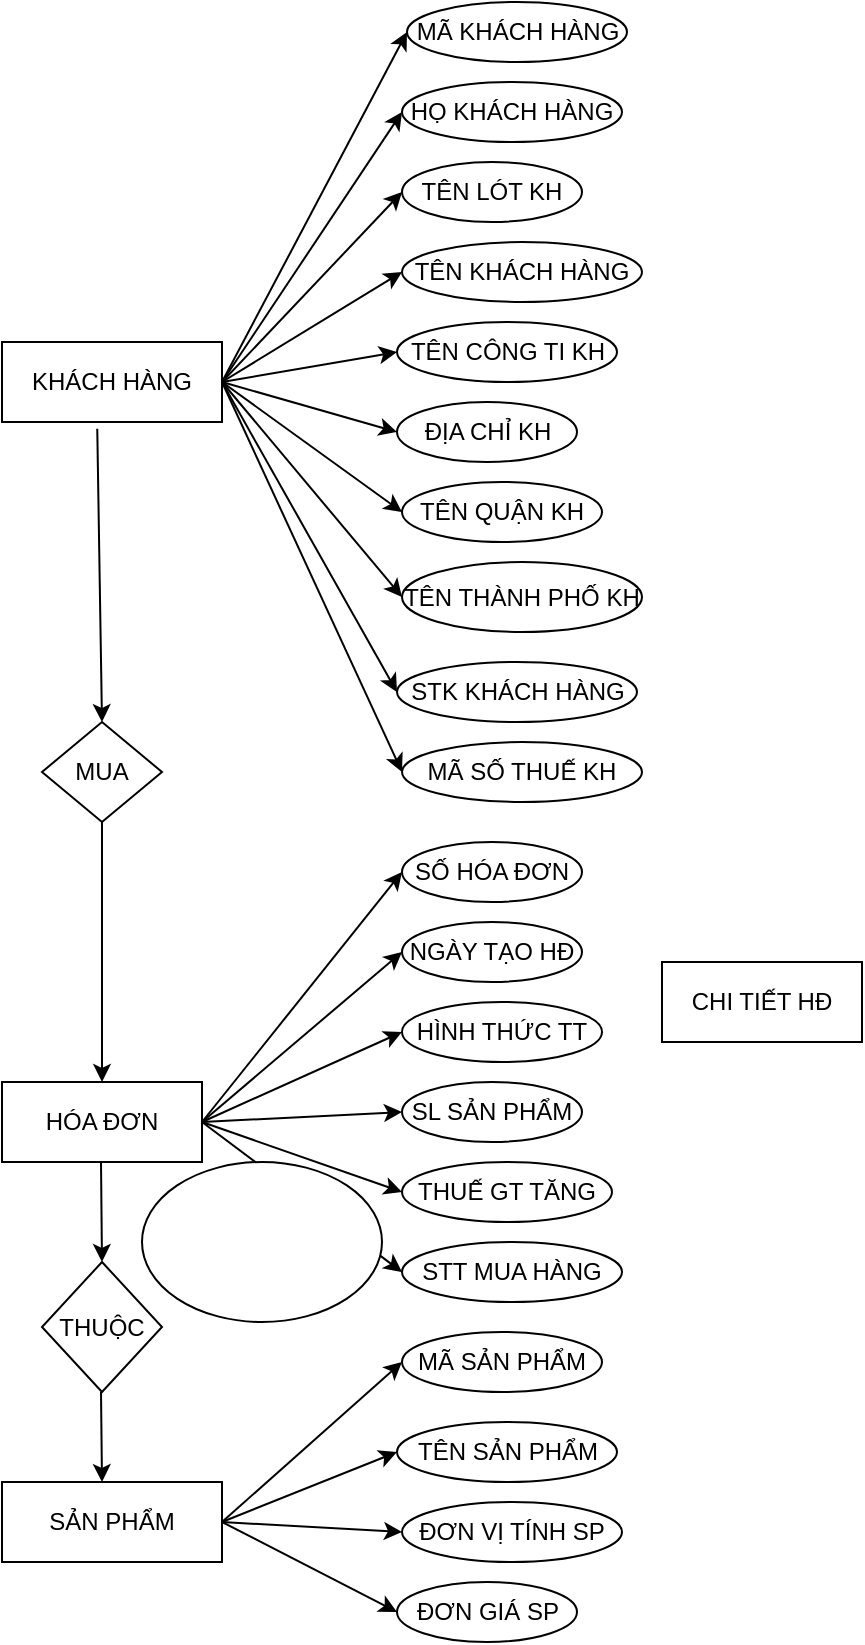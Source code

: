 <mxfile version="20.1.1" type="device"><diagram id="URTPZjDZlHohDACW07RR" name="Page-1"><mxGraphModel dx="1038" dy="571" grid="1" gridSize="10" guides="1" tooltips="1" connect="1" arrows="1" fold="1" page="1" pageScale="1" pageWidth="827" pageHeight="1169" math="0" shadow="0"><root><mxCell id="0"/><mxCell id="1" parent="0"/><mxCell id="vmTv4JGXk_gNJj_iLog6-1" value="&lt;font style=&quot;vertical-align: inherit;&quot;&gt;&lt;font style=&quot;vertical-align: inherit;&quot;&gt;HÓA ĐƠN&lt;/font&gt;&lt;/font&gt;" style="rounded=0;whiteSpace=wrap;html=1;" vertex="1" parent="1"><mxGeometry x="80" y="600" width="100" height="40" as="geometry"/></mxCell><mxCell id="vmTv4JGXk_gNJj_iLog6-4" value="&lt;font style=&quot;vertical-align: inherit;&quot;&gt;&lt;font style=&quot;vertical-align: inherit;&quot;&gt;SẢN PHẨM&lt;/font&gt;&lt;/font&gt;" style="rounded=0;whiteSpace=wrap;html=1;" vertex="1" parent="1"><mxGeometry x="80" y="800" width="110" height="40" as="geometry"/></mxCell><mxCell id="vmTv4JGXk_gNJj_iLog6-7" value="&lt;font style=&quot;vertical-align: inherit;&quot;&gt;&lt;font style=&quot;vertical-align: inherit;&quot;&gt;THUẾ GT TĂNG&lt;/font&gt;&lt;/font&gt;" style="ellipse;whiteSpace=wrap;html=1;" vertex="1" parent="1"><mxGeometry x="280" y="640" width="105" height="30" as="geometry"/></mxCell><mxCell id="vmTv4JGXk_gNJj_iLog6-8" value="&lt;font style=&quot;vertical-align: inherit;&quot;&gt;&lt;font style=&quot;vertical-align: inherit;&quot;&gt;SL SẢN PHẨM&lt;/font&gt;&lt;/font&gt;" style="ellipse;whiteSpace=wrap;html=1;" vertex="1" parent="1"><mxGeometry x="280" y="600" width="90" height="30" as="geometry"/></mxCell><mxCell id="vmTv4JGXk_gNJj_iLog6-9" value="&lt;font style=&quot;vertical-align: inherit;&quot;&gt;&lt;font style=&quot;vertical-align: inherit;&quot;&gt;STT MUA HÀNG&lt;/font&gt;&lt;/font&gt;" style="ellipse;whiteSpace=wrap;html=1;" vertex="1" parent="1"><mxGeometry x="280" y="680" width="110" height="30" as="geometry"/></mxCell><mxCell id="vmTv4JGXk_gNJj_iLog6-10" value="&lt;font style=&quot;vertical-align: inherit;&quot;&gt;&lt;font style=&quot;vertical-align: inherit;&quot;&gt;HÌNH THỨC TT&lt;/font&gt;&lt;/font&gt;" style="ellipse;whiteSpace=wrap;html=1;" vertex="1" parent="1"><mxGeometry x="280" y="560" width="100" height="30" as="geometry"/></mxCell><mxCell id="vmTv4JGXk_gNJj_iLog6-11" value="&lt;font style=&quot;vertical-align: inherit;&quot;&gt;&lt;font style=&quot;vertical-align: inherit;&quot;&gt;NGÀY TẠO HĐ&lt;/font&gt;&lt;/font&gt;" style="ellipse;whiteSpace=wrap;html=1;" vertex="1" parent="1"><mxGeometry x="280" y="520" width="90" height="30" as="geometry"/></mxCell><mxCell id="vmTv4JGXk_gNJj_iLog6-12" value="&lt;font style=&quot;vertical-align: inherit;&quot;&gt;&lt;font style=&quot;vertical-align: inherit;&quot;&gt;SỐ HÓA ĐƠN&lt;/font&gt;&lt;/font&gt;" style="ellipse;whiteSpace=wrap;html=1;" vertex="1" parent="1"><mxGeometry x="280" y="480" width="90" height="30" as="geometry"/></mxCell><mxCell id="vmTv4JGXk_gNJj_iLog6-13" value="" style="endArrow=classic;html=1;rounded=0;entryX=0;entryY=0.5;entryDx=0;entryDy=0;exitX=1;exitY=0.5;exitDx=0;exitDy=0;" edge="1" parent="1" source="vmTv4JGXk_gNJj_iLog6-1" target="vmTv4JGXk_gNJj_iLog6-12"><mxGeometry width="50" height="50" relative="1" as="geometry"><mxPoint x="390" y="760" as="sourcePoint"/><mxPoint x="440" y="710" as="targetPoint"/><Array as="points"/></mxGeometry></mxCell><mxCell id="vmTv4JGXk_gNJj_iLog6-14" value="" style="endArrow=classic;html=1;rounded=0;entryX=0;entryY=0.5;entryDx=0;entryDy=0;" edge="1" parent="1" target="vmTv4JGXk_gNJj_iLog6-11"><mxGeometry width="50" height="50" relative="1" as="geometry"><mxPoint x="180" y="620" as="sourcePoint"/><mxPoint x="230" y="570" as="targetPoint"/></mxGeometry></mxCell><mxCell id="vmTv4JGXk_gNJj_iLog6-15" value="" style="endArrow=classic;html=1;rounded=0;entryX=0;entryY=0.5;entryDx=0;entryDy=0;" edge="1" parent="1" target="vmTv4JGXk_gNJj_iLog6-10"><mxGeometry width="50" height="50" relative="1" as="geometry"><mxPoint x="180" y="620" as="sourcePoint"/><mxPoint x="230" y="570" as="targetPoint"/><Array as="points"/></mxGeometry></mxCell><mxCell id="vmTv4JGXk_gNJj_iLog6-16" value="" style="endArrow=classic;html=1;rounded=0;entryX=0;entryY=0.5;entryDx=0;entryDy=0;" edge="1" parent="1" target="vmTv4JGXk_gNJj_iLog6-8"><mxGeometry width="50" height="50" relative="1" as="geometry"><mxPoint x="180" y="620" as="sourcePoint"/><mxPoint x="230" y="570" as="targetPoint"/></mxGeometry></mxCell><mxCell id="vmTv4JGXk_gNJj_iLog6-17" value="" style="endArrow=classic;html=1;rounded=0;entryX=0;entryY=0.5;entryDx=0;entryDy=0;" edge="1" parent="1" target="vmTv4JGXk_gNJj_iLog6-7"><mxGeometry width="50" height="50" relative="1" as="geometry"><mxPoint x="180" y="620" as="sourcePoint"/><mxPoint x="230" y="570" as="targetPoint"/></mxGeometry></mxCell><mxCell id="vmTv4JGXk_gNJj_iLog6-19" value="" style="endArrow=classic;html=1;rounded=0;exitX=1;exitY=0.5;exitDx=0;exitDy=0;entryX=0;entryY=0.5;entryDx=0;entryDy=0;" edge="1" parent="1" source="vmTv4JGXk_gNJj_iLog6-1" target="vmTv4JGXk_gNJj_iLog6-9"><mxGeometry width="50" height="50" relative="1" as="geometry"><mxPoint x="180" y="630" as="sourcePoint"/><mxPoint x="230" y="580" as="targetPoint"/></mxGeometry></mxCell><mxCell id="vmTv4JGXk_gNJj_iLog6-40" value="&lt;font style=&quot;vertical-align: inherit;&quot;&gt;&lt;font style=&quot;vertical-align: inherit;&quot;&gt;ĐƠN GIÁ SP&lt;/font&gt;&lt;/font&gt;" style="ellipse;whiteSpace=wrap;html=1;" vertex="1" parent="1"><mxGeometry x="277.5" y="850" width="90" height="30" as="geometry"/></mxCell><mxCell id="vmTv4JGXk_gNJj_iLog6-41" value="&lt;font style=&quot;vertical-align: inherit;&quot;&gt;&lt;font style=&quot;vertical-align: inherit;&quot;&gt;ĐƠN VỊ TÍNH SP&lt;/font&gt;&lt;/font&gt;" style="ellipse;whiteSpace=wrap;html=1;" vertex="1" parent="1"><mxGeometry x="280" y="810" width="110" height="30" as="geometry"/></mxCell><mxCell id="vmTv4JGXk_gNJj_iLog6-42" value="&lt;font style=&quot;vertical-align: inherit;&quot;&gt;&lt;font style=&quot;vertical-align: inherit;&quot;&gt;TÊN SẢN PHẨM&lt;/font&gt;&lt;/font&gt;" style="ellipse;whiteSpace=wrap;html=1;" vertex="1" parent="1"><mxGeometry x="277.5" y="770" width="110" height="30" as="geometry"/></mxCell><mxCell id="vmTv4JGXk_gNJj_iLog6-43" value="&lt;font style=&quot;vertical-align: inherit;&quot;&gt;&lt;font style=&quot;vertical-align: inherit;&quot;&gt;MÃ SẢN PHẨM&lt;/font&gt;&lt;/font&gt;" style="ellipse;whiteSpace=wrap;html=1;" vertex="1" parent="1"><mxGeometry x="280" y="725" width="100" height="30" as="geometry"/></mxCell><mxCell id="vmTv4JGXk_gNJj_iLog6-45" value="" style="endArrow=classic;html=1;rounded=0;entryX=0;entryY=0.5;entryDx=0;entryDy=0;exitX=1;exitY=0.5;exitDx=0;exitDy=0;" edge="1" parent="1" source="vmTv4JGXk_gNJj_iLog6-4" target="vmTv4JGXk_gNJj_iLog6-43"><mxGeometry width="50" height="50" relative="1" as="geometry"><mxPoint x="200" y="500" as="sourcePoint"/><mxPoint x="290" y="695" as="targetPoint"/></mxGeometry></mxCell><mxCell id="vmTv4JGXk_gNJj_iLog6-46" value="" style="endArrow=classic;html=1;rounded=0;entryX=0;entryY=0.5;entryDx=0;entryDy=0;" edge="1" parent="1" target="vmTv4JGXk_gNJj_iLog6-42"><mxGeometry width="50" height="50" relative="1" as="geometry"><mxPoint x="190" y="820" as="sourcePoint"/><mxPoint x="290" y="750" as="targetPoint"/></mxGeometry></mxCell><mxCell id="vmTv4JGXk_gNJj_iLog6-47" value="" style="endArrow=classic;html=1;rounded=0;entryX=0;entryY=0.5;entryDx=0;entryDy=0;exitX=1;exitY=0.5;exitDx=0;exitDy=0;" edge="1" parent="1" source="vmTv4JGXk_gNJj_iLog6-4" target="vmTv4JGXk_gNJj_iLog6-41"><mxGeometry width="50" height="50" relative="1" as="geometry"><mxPoint x="200" y="830" as="sourcePoint"/><mxPoint x="287.5" y="795" as="targetPoint"/></mxGeometry></mxCell><mxCell id="vmTv4JGXk_gNJj_iLog6-48" value="" style="endArrow=classic;html=1;rounded=0;entryX=0;entryY=0.5;entryDx=0;entryDy=0;" edge="1" parent="1" target="vmTv4JGXk_gNJj_iLog6-40"><mxGeometry width="50" height="50" relative="1" as="geometry"><mxPoint x="190" y="820" as="sourcePoint"/><mxPoint x="290" y="835" as="targetPoint"/></mxGeometry></mxCell><mxCell id="vmTv4JGXk_gNJj_iLog6-70" value="&lt;font style=&quot;vertical-align: inherit;&quot;&gt;&lt;font style=&quot;vertical-align: inherit;&quot;&gt;KHÁCH HÀNG&lt;/font&gt;&lt;/font&gt;" style="rounded=0;whiteSpace=wrap;html=1;" vertex="1" parent="1"><mxGeometry x="80" y="230" width="110" height="40" as="geometry"/></mxCell><mxCell id="vmTv4JGXk_gNJj_iLog6-71" value="&lt;font style=&quot;vertical-align: inherit;&quot;&gt;&lt;font style=&quot;vertical-align: inherit;&quot;&gt;&lt;font style=&quot;vertical-align: inherit;&quot;&gt;&lt;font style=&quot;vertical-align: inherit;&quot;&gt;MÃ KHÁCH HÀNG&lt;/font&gt;&lt;/font&gt;&lt;/font&gt;&lt;/font&gt;" style="ellipse;whiteSpace=wrap;html=1;" vertex="1" parent="1"><mxGeometry x="282.5" y="60" width="110" height="30" as="geometry"/></mxCell><mxCell id="vmTv4JGXk_gNJj_iLog6-72" value="&lt;font style=&quot;vertical-align: inherit;&quot;&gt;&lt;font style=&quot;vertical-align: inherit;&quot;&gt;MÃ SỐ THUẾ KH&lt;/font&gt;&lt;/font&gt;" style="ellipse;whiteSpace=wrap;html=1;" vertex="1" parent="1"><mxGeometry x="280" y="430" width="120" height="30" as="geometry"/></mxCell><mxCell id="vmTv4JGXk_gNJj_iLog6-73" value="&lt;font style=&quot;vertical-align: inherit;&quot;&gt;&lt;font style=&quot;vertical-align: inherit;&quot;&gt;STK KHÁCH HÀNG&lt;/font&gt;&lt;/font&gt;" style="ellipse;whiteSpace=wrap;html=1;" vertex="1" parent="1"><mxGeometry x="277.5" y="390" width="120" height="30" as="geometry"/></mxCell><mxCell id="vmTv4JGXk_gNJj_iLog6-74" value="&lt;font style=&quot;vertical-align: inherit;&quot;&gt;&lt;font style=&quot;vertical-align: inherit;&quot;&gt;TÊN THÀNH PHỐ KH&lt;/font&gt;&lt;/font&gt;" style="ellipse;whiteSpace=wrap;html=1;" vertex="1" parent="1"><mxGeometry x="280" y="340" width="120" height="35" as="geometry"/></mxCell><mxCell id="vmTv4JGXk_gNJj_iLog6-75" value="&lt;font style=&quot;vertical-align: inherit;&quot;&gt;&lt;font style=&quot;vertical-align: inherit;&quot;&gt;TÊN QUẬN KH&lt;/font&gt;&lt;/font&gt;" style="ellipse;whiteSpace=wrap;html=1;" vertex="1" parent="1"><mxGeometry x="280" y="300" width="100" height="30" as="geometry"/></mxCell><mxCell id="vmTv4JGXk_gNJj_iLog6-76" value="&lt;font style=&quot;vertical-align: inherit;&quot;&gt;&lt;font style=&quot;vertical-align: inherit;&quot;&gt;ĐỊA CHỈ KH&lt;/font&gt;&lt;/font&gt;" style="ellipse;whiteSpace=wrap;html=1;" vertex="1" parent="1"><mxGeometry x="277.5" y="260" width="90" height="30" as="geometry"/></mxCell><mxCell id="vmTv4JGXk_gNJj_iLog6-77" value="&lt;font style=&quot;vertical-align: inherit;&quot;&gt;&lt;font style=&quot;vertical-align: inherit;&quot;&gt;TÊN CÔNG TI KH&lt;/font&gt;&lt;/font&gt;" style="ellipse;whiteSpace=wrap;html=1;" vertex="1" parent="1"><mxGeometry x="277.5" y="220" width="110" height="30" as="geometry"/></mxCell><mxCell id="vmTv4JGXk_gNJj_iLog6-78" value="&lt;font style=&quot;vertical-align: inherit;&quot;&gt;&lt;font style=&quot;vertical-align: inherit;&quot;&gt;TÊN KHÁCH HÀNG&lt;/font&gt;&lt;/font&gt;" style="ellipse;whiteSpace=wrap;html=1;" vertex="1" parent="1"><mxGeometry x="280" y="180" width="120" height="30" as="geometry"/></mxCell><mxCell id="vmTv4JGXk_gNJj_iLog6-79" value="&lt;font style=&quot;vertical-align: inherit;&quot;&gt;&lt;font style=&quot;vertical-align: inherit;&quot;&gt;TÊN LÓT KH&lt;/font&gt;&lt;/font&gt;" style="ellipse;whiteSpace=wrap;html=1;" vertex="1" parent="1"><mxGeometry x="280" y="140" width="90" height="30" as="geometry"/></mxCell><mxCell id="vmTv4JGXk_gNJj_iLog6-80" value="&lt;font style=&quot;vertical-align: inherit;&quot;&gt;&lt;font style=&quot;vertical-align: inherit;&quot;&gt;HỌ KHÁCH HÀNG&lt;/font&gt;&lt;/font&gt;" style="ellipse;whiteSpace=wrap;html=1;" vertex="1" parent="1"><mxGeometry x="280" y="100" width="110" height="30" as="geometry"/></mxCell><mxCell id="vmTv4JGXk_gNJj_iLog6-81" value="" style="endArrow=classic;html=1;rounded=0;entryX=0;entryY=0.5;entryDx=0;entryDy=0;" edge="1" parent="1" target="vmTv4JGXk_gNJj_iLog6-71"><mxGeometry width="50" height="50" relative="1" as="geometry"><mxPoint x="190" y="250" as="sourcePoint"/><mxPoint x="240" y="200" as="targetPoint"/></mxGeometry></mxCell><mxCell id="vmTv4JGXk_gNJj_iLog6-82" value="" style="endArrow=classic;html=1;rounded=0;entryX=0;entryY=0.5;entryDx=0;entryDy=0;" edge="1" parent="1" target="vmTv4JGXk_gNJj_iLog6-80"><mxGeometry width="50" height="50" relative="1" as="geometry"><mxPoint x="190" y="250" as="sourcePoint"/><mxPoint x="290" y="85" as="targetPoint"/></mxGeometry></mxCell><mxCell id="vmTv4JGXk_gNJj_iLog6-83" value="" style="endArrow=classic;html=1;rounded=0;entryX=0;entryY=0.5;entryDx=0;entryDy=0;" edge="1" parent="1" target="vmTv4JGXk_gNJj_iLog6-79"><mxGeometry width="50" height="50" relative="1" as="geometry"><mxPoint x="190" y="250" as="sourcePoint"/><mxPoint x="300" y="95" as="targetPoint"/></mxGeometry></mxCell><mxCell id="vmTv4JGXk_gNJj_iLog6-84" value="" style="endArrow=classic;html=1;rounded=0;entryX=0;entryY=0.5;entryDx=0;entryDy=0;exitX=1;exitY=0.5;exitDx=0;exitDy=0;" edge="1" parent="1" source="vmTv4JGXk_gNJj_iLog6-70" target="vmTv4JGXk_gNJj_iLog6-78"><mxGeometry width="50" height="50" relative="1" as="geometry"><mxPoint x="220" y="280" as="sourcePoint"/><mxPoint x="310" y="105" as="targetPoint"/></mxGeometry></mxCell><mxCell id="vmTv4JGXk_gNJj_iLog6-85" value="" style="endArrow=classic;html=1;rounded=0;entryX=0;entryY=0.5;entryDx=0;entryDy=0;" edge="1" parent="1" target="vmTv4JGXk_gNJj_iLog6-77"><mxGeometry width="50" height="50" relative="1" as="geometry"><mxPoint x="190" y="250" as="sourcePoint"/><mxPoint x="320" y="115" as="targetPoint"/></mxGeometry></mxCell><mxCell id="vmTv4JGXk_gNJj_iLog6-86" value="" style="endArrow=classic;html=1;rounded=0;entryX=0;entryY=0.5;entryDx=0;entryDy=0;exitX=1;exitY=0.5;exitDx=0;exitDy=0;" edge="1" parent="1" source="vmTv4JGXk_gNJj_iLog6-70" target="vmTv4JGXk_gNJj_iLog6-76"><mxGeometry width="50" height="50" relative="1" as="geometry"><mxPoint x="240" y="300" as="sourcePoint"/><mxPoint x="330" y="125" as="targetPoint"/></mxGeometry></mxCell><mxCell id="vmTv4JGXk_gNJj_iLog6-87" value="" style="endArrow=classic;html=1;rounded=0;entryX=0;entryY=0.5;entryDx=0;entryDy=0;" edge="1" parent="1" target="vmTv4JGXk_gNJj_iLog6-75"><mxGeometry width="50" height="50" relative="1" as="geometry"><mxPoint x="190" y="250" as="sourcePoint"/><mxPoint x="287.5" y="285" as="targetPoint"/></mxGeometry></mxCell><mxCell id="vmTv4JGXk_gNJj_iLog6-88" value="" style="endArrow=classic;html=1;rounded=0;entryX=0;entryY=0.5;entryDx=0;entryDy=0;" edge="1" parent="1" target="vmTv4JGXk_gNJj_iLog6-74"><mxGeometry width="50" height="50" relative="1" as="geometry"><mxPoint x="190" y="250" as="sourcePoint"/><mxPoint x="297.5" y="295" as="targetPoint"/></mxGeometry></mxCell><mxCell id="vmTv4JGXk_gNJj_iLog6-89" value="" style="endArrow=classic;html=1;rounded=0;entryX=0;entryY=0.5;entryDx=0;entryDy=0;" edge="1" parent="1" target="vmTv4JGXk_gNJj_iLog6-73"><mxGeometry width="50" height="50" relative="1" as="geometry"><mxPoint x="190" y="250" as="sourcePoint"/><mxPoint x="307.5" y="305" as="targetPoint"/></mxGeometry></mxCell><mxCell id="vmTv4JGXk_gNJj_iLog6-90" value="" style="endArrow=classic;html=1;rounded=0;entryX=0;entryY=0.5;entryDx=0;entryDy=0;" edge="1" parent="1" target="vmTv4JGXk_gNJj_iLog6-72"><mxGeometry width="50" height="50" relative="1" as="geometry"><mxPoint x="190" y="250" as="sourcePoint"/><mxPoint x="317.5" y="315" as="targetPoint"/></mxGeometry></mxCell><mxCell id="vmTv4JGXk_gNJj_iLog6-91" value="&lt;font style=&quot;vertical-align: inherit;&quot;&gt;&lt;font style=&quot;vertical-align: inherit;&quot;&gt;THUỘC&lt;/font&gt;&lt;/font&gt;" style="rhombus;whiteSpace=wrap;html=1;" vertex="1" parent="1"><mxGeometry x="100" y="690" width="60" height="65" as="geometry"/></mxCell><mxCell id="vmTv4JGXk_gNJj_iLog6-92" value="&lt;font style=&quot;vertical-align: inherit;&quot;&gt;&lt;font style=&quot;vertical-align: inherit;&quot;&gt;MUA&lt;/font&gt;&lt;/font&gt;" style="rhombus;whiteSpace=wrap;html=1;" vertex="1" parent="1"><mxGeometry x="100" y="420" width="60" height="50" as="geometry"/></mxCell><mxCell id="vmTv4JGXk_gNJj_iLog6-93" value="" style="endArrow=classic;html=1;rounded=0;exitX=0.433;exitY=1.085;exitDx=0;exitDy=0;exitPerimeter=0;entryX=0.5;entryY=0;entryDx=0;entryDy=0;" edge="1" parent="1" source="vmTv4JGXk_gNJj_iLog6-70" target="vmTv4JGXk_gNJj_iLog6-92"><mxGeometry width="50" height="50" relative="1" as="geometry"><mxPoint x="160" y="650" as="sourcePoint"/><mxPoint x="210" y="600" as="targetPoint"/></mxGeometry></mxCell><mxCell id="vmTv4JGXk_gNJj_iLog6-94" value="" style="endArrow=classic;html=1;rounded=0;exitX=0.5;exitY=1;exitDx=0;exitDy=0;entryX=0.5;entryY=0;entryDx=0;entryDy=0;" edge="1" parent="1" source="vmTv4JGXk_gNJj_iLog6-92" target="vmTv4JGXk_gNJj_iLog6-1"><mxGeometry width="50" height="50" relative="1" as="geometry"><mxPoint x="160" y="580" as="sourcePoint"/><mxPoint x="210" y="530" as="targetPoint"/></mxGeometry></mxCell><mxCell id="vmTv4JGXk_gNJj_iLog6-95" value="" style="endArrow=classic;html=1;rounded=0;exitX=0.5;exitY=1;exitDx=0;exitDy=0;entryX=0.5;entryY=0;entryDx=0;entryDy=0;" edge="1" parent="1" target="vmTv4JGXk_gNJj_iLog6-91"><mxGeometry width="50" height="50" relative="1" as="geometry"><mxPoint x="129.5" y="640" as="sourcePoint"/><mxPoint x="129.5" y="770" as="targetPoint"/></mxGeometry></mxCell><mxCell id="vmTv4JGXk_gNJj_iLog6-96" value="" style="endArrow=classic;html=1;rounded=0;exitX=0.5;exitY=1;exitDx=0;exitDy=0;" edge="1" parent="1"><mxGeometry width="50" height="50" relative="1" as="geometry"><mxPoint x="129.5" y="755" as="sourcePoint"/><mxPoint x="130" y="800" as="targetPoint"/></mxGeometry></mxCell><mxCell id="vmTv4JGXk_gNJj_iLog6-97" value="&lt;font style=&quot;vertical-align: inherit;&quot;&gt;&lt;font style=&quot;vertical-align: inherit;&quot;&gt;CHI TIẾT HĐ&lt;/font&gt;&lt;/font&gt;" style="rounded=0;whiteSpace=wrap;html=1;" vertex="1" parent="1"><mxGeometry x="410" y="540" width="100" height="40" as="geometry"/></mxCell><mxCell id="vmTv4JGXk_gNJj_iLog6-98" value="" style="ellipse;whiteSpace=wrap;html=1;" vertex="1" parent="1"><mxGeometry x="150" y="640" width="120" height="80" as="geometry"/></mxCell></root></mxGraphModel></diagram></mxfile>